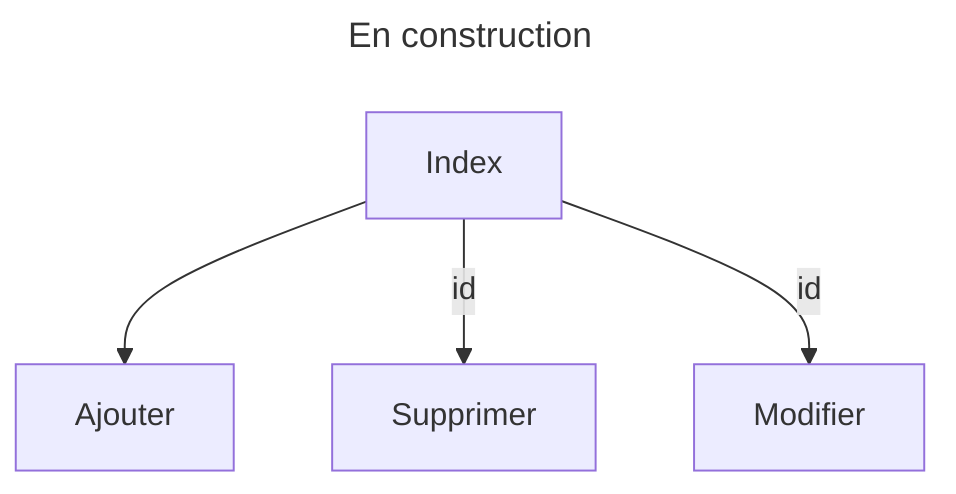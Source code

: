 ---
title : En construction
---

graph TD
A[Index] --> B[Ajouter]
A --id--> C[Supprimer]
A --id--> D[Modifier]